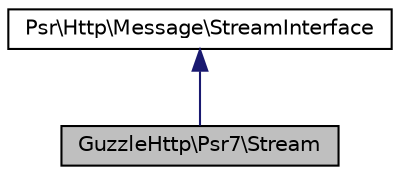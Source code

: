 digraph "GuzzleHttp\Psr7\Stream"
{
  edge [fontname="Helvetica",fontsize="10",labelfontname="Helvetica",labelfontsize="10"];
  node [fontname="Helvetica",fontsize="10",shape=record];
  Node2 [label="GuzzleHttp\\Psr7\\Stream",height=0.2,width=0.4,color="black", fillcolor="grey75", style="filled", fontcolor="black"];
  Node3 -> Node2 [dir="back",color="midnightblue",fontsize="10",style="solid"];
  Node3 [label="Psr\\Http\\Message\\StreamInterface",height=0.2,width=0.4,color="black", fillcolor="white", style="filled",URL="$interfacePsr_1_1Http_1_1Message_1_1StreamInterface.html"];
}
